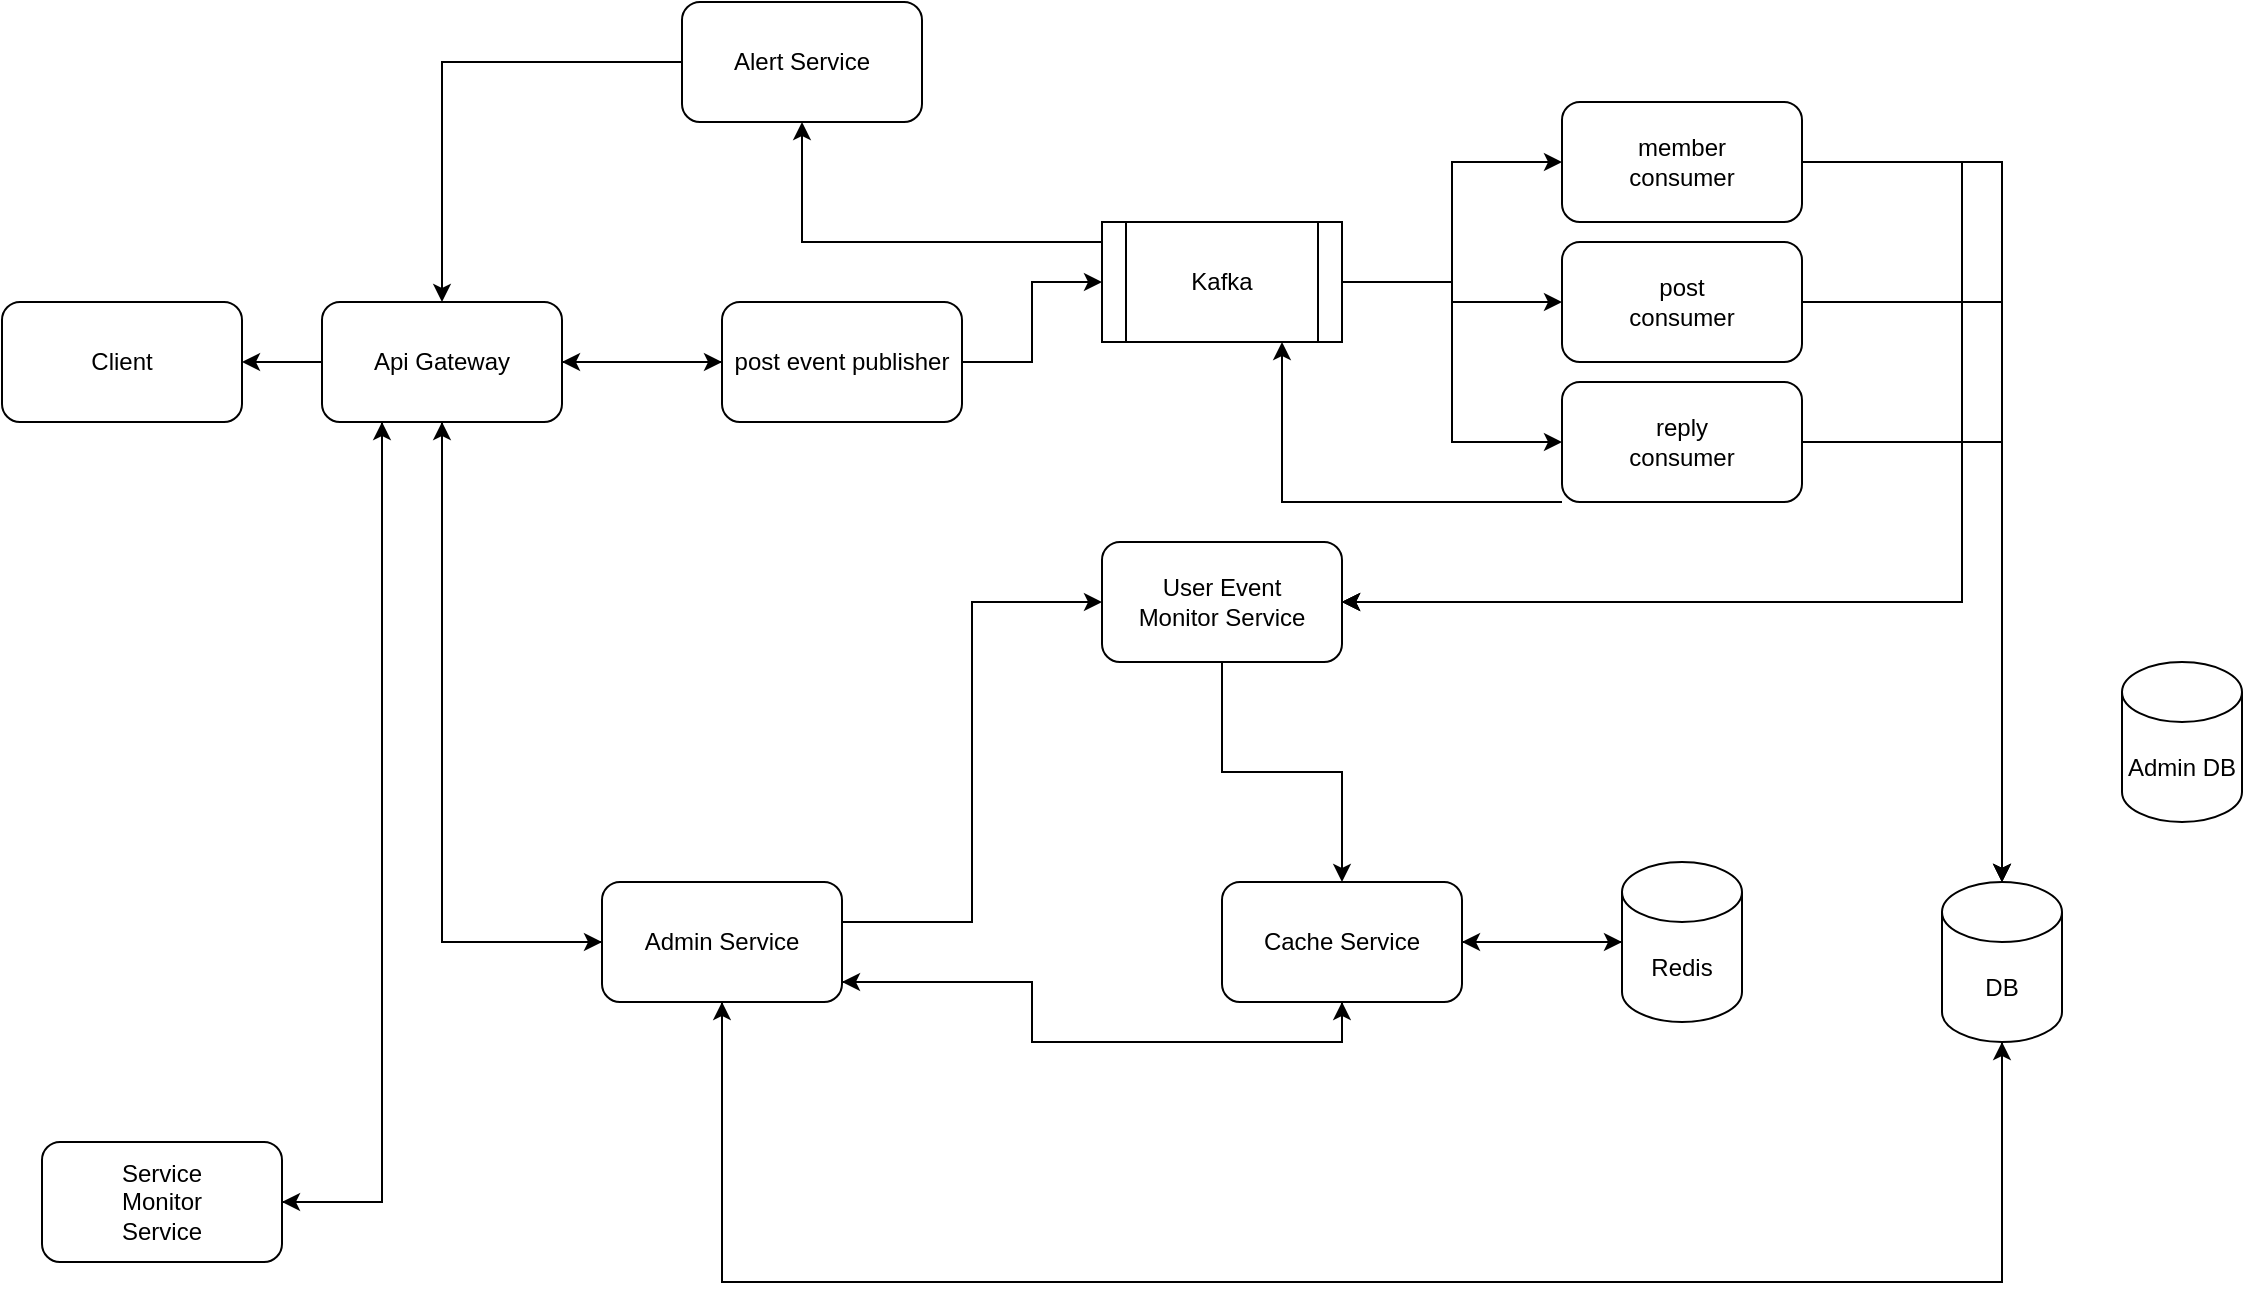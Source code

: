 <mxfile version="22.1.22" type="embed">
  <diagram name="페이지-1" id="CHRf9KIFldmfQ6KkUF35">
    <mxGraphModel dx="1352" dy="752" grid="1" gridSize="10" guides="1" tooltips="1" connect="1" arrows="1" fold="1" page="1" pageScale="1" pageWidth="827" pageHeight="1169" math="0" shadow="0">
      <root>
        <mxCell id="0" />
        <mxCell id="1" parent="0" />
        <mxCell id="qqJ8E_7XKEZBkvZXlv93-1" value="Client" style="rounded=1;whiteSpace=wrap;html=1;" parent="1" vertex="1">
          <mxGeometry x="200" y="370" width="120" height="60" as="geometry" />
        </mxCell>
        <mxCell id="qqJ8E_7XKEZBkvZXlv93-25" style="edgeStyle=orthogonalEdgeStyle;rounded=0;orthogonalLoop=1;jettySize=auto;html=1;entryX=1;entryY=0.5;entryDx=0;entryDy=0;" parent="1" source="qqJ8E_7XKEZBkvZXlv93-4" target="qqJ8E_7XKEZBkvZXlv93-1" edge="1">
          <mxGeometry relative="1" as="geometry" />
        </mxCell>
        <mxCell id="W4ulsms2s_xt8nWufjkG-86" style="edgeStyle=orthogonalEdgeStyle;rounded=0;orthogonalLoop=1;jettySize=auto;html=1;entryX=0;entryY=0.5;entryDx=0;entryDy=0;" parent="1" source="qqJ8E_7XKEZBkvZXlv93-4" target="qqJ8E_7XKEZBkvZXlv93-20" edge="1">
          <mxGeometry relative="1" as="geometry">
            <Array as="points">
              <mxPoint x="420" y="690" />
            </Array>
          </mxGeometry>
        </mxCell>
        <mxCell id="W4ulsms2s_xt8nWufjkG-87" style="edgeStyle=orthogonalEdgeStyle;rounded=0;orthogonalLoop=1;jettySize=auto;html=1;entryX=1;entryY=0.5;entryDx=0;entryDy=0;" parent="1" source="qqJ8E_7XKEZBkvZXlv93-4" target="zrGRH9ktJyJOCsm0qiEf-3" edge="1">
          <mxGeometry relative="1" as="geometry">
            <Array as="points">
              <mxPoint x="390" y="820" />
            </Array>
          </mxGeometry>
        </mxCell>
        <mxCell id="21" style="edgeStyle=orthogonalEdgeStyle;rounded=0;orthogonalLoop=1;jettySize=auto;html=1;entryX=0;entryY=0.5;entryDx=0;entryDy=0;" edge="1" parent="1" source="qqJ8E_7XKEZBkvZXlv93-4" target="W4ulsms2s_xt8nWufjkG-3">
          <mxGeometry relative="1" as="geometry" />
        </mxCell>
        <mxCell id="qqJ8E_7XKEZBkvZXlv93-4" value="Api Gateway" style="rounded=1;whiteSpace=wrap;html=1;" parent="1" vertex="1">
          <mxGeometry x="360" y="370" width="120" height="60" as="geometry" />
        </mxCell>
        <mxCell id="W4ulsms2s_xt8nWufjkG-84" style="edgeStyle=orthogonalEdgeStyle;rounded=0;orthogonalLoop=1;jettySize=auto;html=1;" parent="1" source="qqJ8E_7XKEZBkvZXlv93-12" target="qqJ8E_7XKEZBkvZXlv93-20" edge="1">
          <mxGeometry relative="1" as="geometry">
            <Array as="points">
              <mxPoint x="560" y="860" />
            </Array>
          </mxGeometry>
        </mxCell>
        <mxCell id="qqJ8E_7XKEZBkvZXlv93-12" value="DB" style="shape=cylinder3;whiteSpace=wrap;html=1;boundedLbl=1;backgroundOutline=1;size=15;" parent="1" vertex="1">
          <mxGeometry x="1170" y="660" width="60" height="80" as="geometry" />
        </mxCell>
        <mxCell id="18" style="edgeStyle=orthogonalEdgeStyle;rounded=0;orthogonalLoop=1;jettySize=auto;html=1;entryX=0.5;entryY=0;entryDx=0;entryDy=0;" parent="1" source="qqJ8E_7XKEZBkvZXlv93-15" target="qqJ8E_7XKEZBkvZXlv93-38" edge="1">
          <mxGeometry relative="1" as="geometry" />
        </mxCell>
        <mxCell id="qqJ8E_7XKEZBkvZXlv93-15" value="User Event&lt;br&gt;Monitor Service" style="rounded=1;whiteSpace=wrap;html=1;" parent="1" vertex="1">
          <mxGeometry x="750" y="490" width="120" height="60" as="geometry" />
        </mxCell>
        <mxCell id="W4ulsms2s_xt8nWufjkG-70" style="edgeStyle=orthogonalEdgeStyle;rounded=0;orthogonalLoop=1;jettySize=auto;html=1;" parent="1" source="qqJ8E_7XKEZBkvZXlv93-17" target="qqJ8E_7XKEZBkvZXlv93-4" edge="1">
          <mxGeometry relative="1" as="geometry" />
        </mxCell>
        <mxCell id="qqJ8E_7XKEZBkvZXlv93-17" value="Alert Service" style="rounded=1;whiteSpace=wrap;html=1;" parent="1" vertex="1">
          <mxGeometry x="540" y="220" width="120" height="60" as="geometry" />
        </mxCell>
        <mxCell id="W4ulsms2s_xt8nWufjkG-58" style="edgeStyle=orthogonalEdgeStyle;rounded=0;orthogonalLoop=1;jettySize=auto;html=1;entryX=0.5;entryY=1;entryDx=0;entryDy=0;" parent="1" source="qqJ8E_7XKEZBkvZXlv93-20" target="qqJ8E_7XKEZBkvZXlv93-4" edge="1">
          <mxGeometry relative="1" as="geometry" />
        </mxCell>
        <mxCell id="W4ulsms2s_xt8nWufjkG-62" style="edgeStyle=orthogonalEdgeStyle;rounded=0;orthogonalLoop=1;jettySize=auto;html=1;entryX=0.5;entryY=1;entryDx=0;entryDy=0;" parent="1" source="qqJ8E_7XKEZBkvZXlv93-20" target="qqJ8E_7XKEZBkvZXlv93-38" edge="1">
          <mxGeometry relative="1" as="geometry">
            <Array as="points">
              <mxPoint x="715" y="710" />
              <mxPoint x="715" y="740" />
              <mxPoint x="870" y="740" />
            </Array>
          </mxGeometry>
        </mxCell>
        <mxCell id="W4ulsms2s_xt8nWufjkG-66" style="edgeStyle=orthogonalEdgeStyle;rounded=0;orthogonalLoop=1;jettySize=auto;html=1;entryX=0;entryY=0.5;entryDx=0;entryDy=0;" parent="1" source="qqJ8E_7XKEZBkvZXlv93-20" target="qqJ8E_7XKEZBkvZXlv93-15" edge="1">
          <mxGeometry relative="1" as="geometry">
            <Array as="points">
              <mxPoint x="685" y="680" />
              <mxPoint x="685" y="520" />
            </Array>
          </mxGeometry>
        </mxCell>
        <mxCell id="qqJ8E_7XKEZBkvZXlv93-20" value="Admin Service" style="rounded=1;whiteSpace=wrap;html=1;" parent="1" vertex="1">
          <mxGeometry x="500" y="660" width="120" height="60" as="geometry" />
        </mxCell>
        <mxCell id="qqJ8E_7XKEZBkvZXlv93-28" value="Admin DB" style="shape=cylinder3;whiteSpace=wrap;html=1;boundedLbl=1;backgroundOutline=1;size=15;" parent="1" vertex="1">
          <mxGeometry x="1260" y="550" width="60" height="80" as="geometry" />
        </mxCell>
        <mxCell id="W4ulsms2s_xt8nWufjkG-77" style="edgeStyle=orthogonalEdgeStyle;rounded=0;orthogonalLoop=1;jettySize=auto;html=1;entryX=1;entryY=0.5;entryDx=0;entryDy=0;" parent="1" source="qqJ8E_7XKEZBkvZXlv93-35" target="qqJ8E_7XKEZBkvZXlv93-38" edge="1">
          <mxGeometry relative="1" as="geometry" />
        </mxCell>
        <mxCell id="qqJ8E_7XKEZBkvZXlv93-35" value="Redis" style="shape=cylinder3;whiteSpace=wrap;html=1;boundedLbl=1;backgroundOutline=1;size=15;" parent="1" vertex="1">
          <mxGeometry x="1010" y="650" width="60" height="80" as="geometry" />
        </mxCell>
        <mxCell id="W4ulsms2s_xt8nWufjkG-76" style="edgeStyle=orthogonalEdgeStyle;rounded=0;orthogonalLoop=1;jettySize=auto;html=1;" parent="1" source="qqJ8E_7XKEZBkvZXlv93-38" target="qqJ8E_7XKEZBkvZXlv93-35" edge="1">
          <mxGeometry relative="1" as="geometry" />
        </mxCell>
        <mxCell id="W4ulsms2s_xt8nWufjkG-89" style="edgeStyle=orthogonalEdgeStyle;rounded=0;orthogonalLoop=1;jettySize=auto;html=1;" parent="1" source="qqJ8E_7XKEZBkvZXlv93-38" target="qqJ8E_7XKEZBkvZXlv93-20" edge="1">
          <mxGeometry relative="1" as="geometry">
            <Array as="points">
              <mxPoint x="870" y="740" />
              <mxPoint x="715" y="740" />
              <mxPoint x="715" y="710" />
            </Array>
          </mxGeometry>
        </mxCell>
        <mxCell id="qqJ8E_7XKEZBkvZXlv93-38" value="Cache Service" style="rounded=1;whiteSpace=wrap;html=1;" parent="1" vertex="1">
          <mxGeometry x="810" y="660" width="120" height="60" as="geometry" />
        </mxCell>
        <mxCell id="W4ulsms2s_xt8nWufjkG-85" style="edgeStyle=orthogonalEdgeStyle;rounded=0;orthogonalLoop=1;jettySize=auto;html=1;entryX=0.25;entryY=1;entryDx=0;entryDy=0;" parent="1" source="zrGRH9ktJyJOCsm0qiEf-3" target="qqJ8E_7XKEZBkvZXlv93-4" edge="1">
          <mxGeometry relative="1" as="geometry" />
        </mxCell>
        <mxCell id="zrGRH9ktJyJOCsm0qiEf-3" value="&lt;div&gt;Service&lt;br&gt;Monitor&lt;/div&gt;&lt;div&gt;Service&lt;/div&gt;" style="rounded=1;whiteSpace=wrap;html=1;" parent="1" vertex="1">
          <mxGeometry x="220" y="790" width="120" height="60" as="geometry" />
        </mxCell>
        <mxCell id="W4ulsms2s_xt8nWufjkG-74" style="edgeStyle=orthogonalEdgeStyle;rounded=0;orthogonalLoop=1;jettySize=auto;html=1;entryX=1;entryY=0.5;entryDx=0;entryDy=0;" parent="1" source="W4ulsms2s_xt8nWufjkG-3" target="qqJ8E_7XKEZBkvZXlv93-4" edge="1">
          <mxGeometry relative="1" as="geometry">
            <Array as="points">
              <mxPoint x="560" y="400" />
            </Array>
          </mxGeometry>
        </mxCell>
        <mxCell id="20" style="edgeStyle=orthogonalEdgeStyle;rounded=0;orthogonalLoop=1;jettySize=auto;html=1;" edge="1" parent="1" source="W4ulsms2s_xt8nWufjkG-3" target="W4ulsms2s_xt8nWufjkG-12">
          <mxGeometry relative="1" as="geometry" />
        </mxCell>
        <mxCell id="W4ulsms2s_xt8nWufjkG-3" value="post event publisher" style="rounded=1;whiteSpace=wrap;html=1;" parent="1" vertex="1">
          <mxGeometry x="560" y="370" width="120" height="60" as="geometry" />
        </mxCell>
        <mxCell id="W4ulsms2s_xt8nWufjkG-56" style="edgeStyle=orthogonalEdgeStyle;rounded=0;orthogonalLoop=1;jettySize=auto;html=1;" parent="1" source="W4ulsms2s_xt8nWufjkG-12" target="qqJ8E_7XKEZBkvZXlv93-17" edge="1">
          <mxGeometry relative="1" as="geometry">
            <Array as="points">
              <mxPoint x="600" y="340" />
            </Array>
          </mxGeometry>
        </mxCell>
        <mxCell id="6" style="edgeStyle=orthogonalEdgeStyle;rounded=0;orthogonalLoop=1;jettySize=auto;html=1;" parent="1" source="W4ulsms2s_xt8nWufjkG-12" target="4" edge="1">
          <mxGeometry relative="1" as="geometry" />
        </mxCell>
        <mxCell id="7" style="edgeStyle=orthogonalEdgeStyle;rounded=0;orthogonalLoop=1;jettySize=auto;html=1;entryX=0;entryY=0.5;entryDx=0;entryDy=0;" parent="1" source="W4ulsms2s_xt8nWufjkG-12" target="3" edge="1">
          <mxGeometry relative="1" as="geometry" />
        </mxCell>
        <mxCell id="8" style="edgeStyle=orthogonalEdgeStyle;rounded=0;orthogonalLoop=1;jettySize=auto;html=1;entryX=0;entryY=0.5;entryDx=0;entryDy=0;" parent="1" source="W4ulsms2s_xt8nWufjkG-12" target="5" edge="1">
          <mxGeometry relative="1" as="geometry" />
        </mxCell>
        <mxCell id="W4ulsms2s_xt8nWufjkG-12" value="Kafka" style="shape=process;whiteSpace=wrap;html=1;backgroundOutline=1;" parent="1" vertex="1">
          <mxGeometry x="750" y="330" width="120" height="60" as="geometry" />
        </mxCell>
        <mxCell id="W4ulsms2s_xt8nWufjkG-82" style="edgeStyle=orthogonalEdgeStyle;rounded=0;orthogonalLoop=1;jettySize=auto;html=1;entryX=0.5;entryY=1;entryDx=0;entryDy=0;entryPerimeter=0;" parent="1" source="qqJ8E_7XKEZBkvZXlv93-20" target="qqJ8E_7XKEZBkvZXlv93-12" edge="1">
          <mxGeometry relative="1" as="geometry">
            <Array as="points">
              <mxPoint x="560" y="860" />
              <mxPoint x="1200" y="860" />
            </Array>
          </mxGeometry>
        </mxCell>
        <mxCell id="12" style="edgeStyle=orthogonalEdgeStyle;rounded=0;orthogonalLoop=1;jettySize=auto;html=1;entryX=1;entryY=0.5;entryDx=0;entryDy=0;" parent="1" source="3" target="qqJ8E_7XKEZBkvZXlv93-15" edge="1">
          <mxGeometry relative="1" as="geometry">
            <Array as="points">
              <mxPoint x="1180" y="370" />
              <mxPoint x="1180" y="520" />
            </Array>
          </mxGeometry>
        </mxCell>
        <mxCell id="3" value="post&lt;br&gt;consumer" style="rounded=1;whiteSpace=wrap;html=1;" parent="1" vertex="1">
          <mxGeometry x="980" y="340" width="120" height="60" as="geometry" />
        </mxCell>
        <mxCell id="13" style="edgeStyle=orthogonalEdgeStyle;rounded=0;orthogonalLoop=1;jettySize=auto;html=1;entryX=1;entryY=0.5;entryDx=0;entryDy=0;" parent="1" source="4" target="qqJ8E_7XKEZBkvZXlv93-15" edge="1">
          <mxGeometry relative="1" as="geometry">
            <Array as="points">
              <mxPoint x="1180" y="300" />
              <mxPoint x="1180" y="520" />
            </Array>
          </mxGeometry>
        </mxCell>
        <mxCell id="4" value="member&lt;br&gt;consumer" style="rounded=1;whiteSpace=wrap;html=1;" parent="1" vertex="1">
          <mxGeometry x="980" y="270" width="120" height="60" as="geometry" />
        </mxCell>
        <mxCell id="11" style="edgeStyle=orthogonalEdgeStyle;rounded=0;orthogonalLoop=1;jettySize=auto;html=1;entryX=1;entryY=0.5;entryDx=0;entryDy=0;" parent="1" source="5" target="qqJ8E_7XKEZBkvZXlv93-15" edge="1">
          <mxGeometry relative="1" as="geometry">
            <mxPoint x="1210" y="590" as="targetPoint" />
            <Array as="points">
              <mxPoint x="1180" y="440" />
              <mxPoint x="1180" y="520" />
            </Array>
          </mxGeometry>
        </mxCell>
        <mxCell id="23" style="edgeStyle=orthogonalEdgeStyle;rounded=0;orthogonalLoop=1;jettySize=auto;html=1;entryX=0.75;entryY=1;entryDx=0;entryDy=0;" edge="1" parent="1" source="5" target="W4ulsms2s_xt8nWufjkG-12">
          <mxGeometry relative="1" as="geometry">
            <Array as="points">
              <mxPoint x="840" y="470" />
            </Array>
          </mxGeometry>
        </mxCell>
        <mxCell id="5" value="reply&lt;br&gt;consumer" style="rounded=1;whiteSpace=wrap;html=1;" parent="1" vertex="1">
          <mxGeometry x="980" y="410" width="120" height="60" as="geometry" />
        </mxCell>
        <mxCell id="14" style="edgeStyle=orthogonalEdgeStyle;rounded=0;orthogonalLoop=1;jettySize=auto;html=1;entryX=0.5;entryY=0;entryDx=0;entryDy=0;entryPerimeter=0;" parent="1" source="5" target="qqJ8E_7XKEZBkvZXlv93-12" edge="1">
          <mxGeometry relative="1" as="geometry" />
        </mxCell>
        <mxCell id="15" style="edgeStyle=orthogonalEdgeStyle;rounded=0;orthogonalLoop=1;jettySize=auto;html=1;entryX=0.5;entryY=0;entryDx=0;entryDy=0;entryPerimeter=0;" parent="1" source="3" target="qqJ8E_7XKEZBkvZXlv93-12" edge="1">
          <mxGeometry relative="1" as="geometry" />
        </mxCell>
        <mxCell id="16" style="edgeStyle=orthogonalEdgeStyle;rounded=0;orthogonalLoop=1;jettySize=auto;html=1;entryX=0.5;entryY=0;entryDx=0;entryDy=0;entryPerimeter=0;" parent="1" source="4" target="qqJ8E_7XKEZBkvZXlv93-12" edge="1">
          <mxGeometry relative="1" as="geometry" />
        </mxCell>
      </root>
    </mxGraphModel>
  </diagram>
</mxfile>
